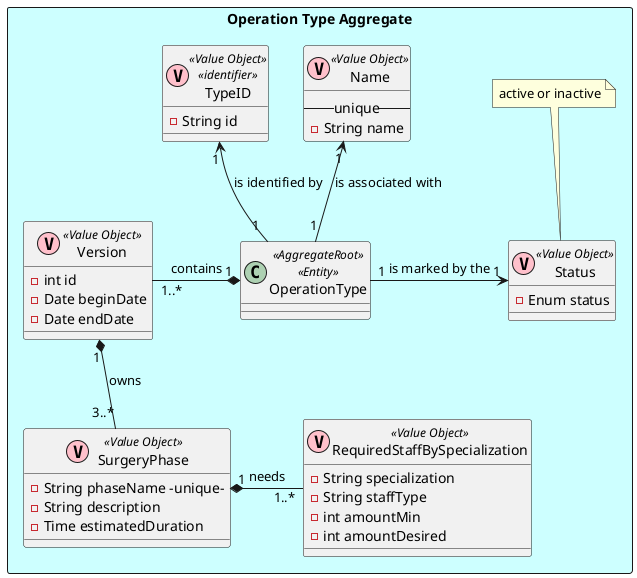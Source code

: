 @startuml

rectangle "Operation Type Aggregate" #cdffff{
class OperationType <<AggregateRoot>> <<Entity>>
    class TypeID << (V, pink) Value Object >> <<identifier>>{
        - String id
    }
    class Name << (V, pink) Value Object >>{
        --unique--
        - String name
    }
    class RequiredStaffBySpecialization << (V, pink) Value Object >>{
        - String specialization
        - String staffType
        - int amountMin
        - int amountDesired
    }
    class SurgeryPhase << (V, pink) Value Object >>{
        - String phaseName -unique-
        - String description
        - Time estimatedDuration
    }
    class Status << (V, pink) Value Object >>{
         - Enum status
    }
    note top of Status
         active or inactive
    end note
    class Version << (V, pink) Value Object >>{
         - int id
         - Date beginDate
         - Date endDate
    }

    OperationType "1" -up-> "1" TypeID : is identified by
    OperationType "1" -up-> "1" Name : is associated with
    OperationType "1" -right-> "1" Status : is marked by the
    OperationType "1" *-left- "1..*" Version : contains
    Version "1" *-- "3..*" SurgeryPhase : owns
    SurgeryPhase "1" *-right- "1..*" RequiredStaffBySpecialization : needs

}

@enduml

